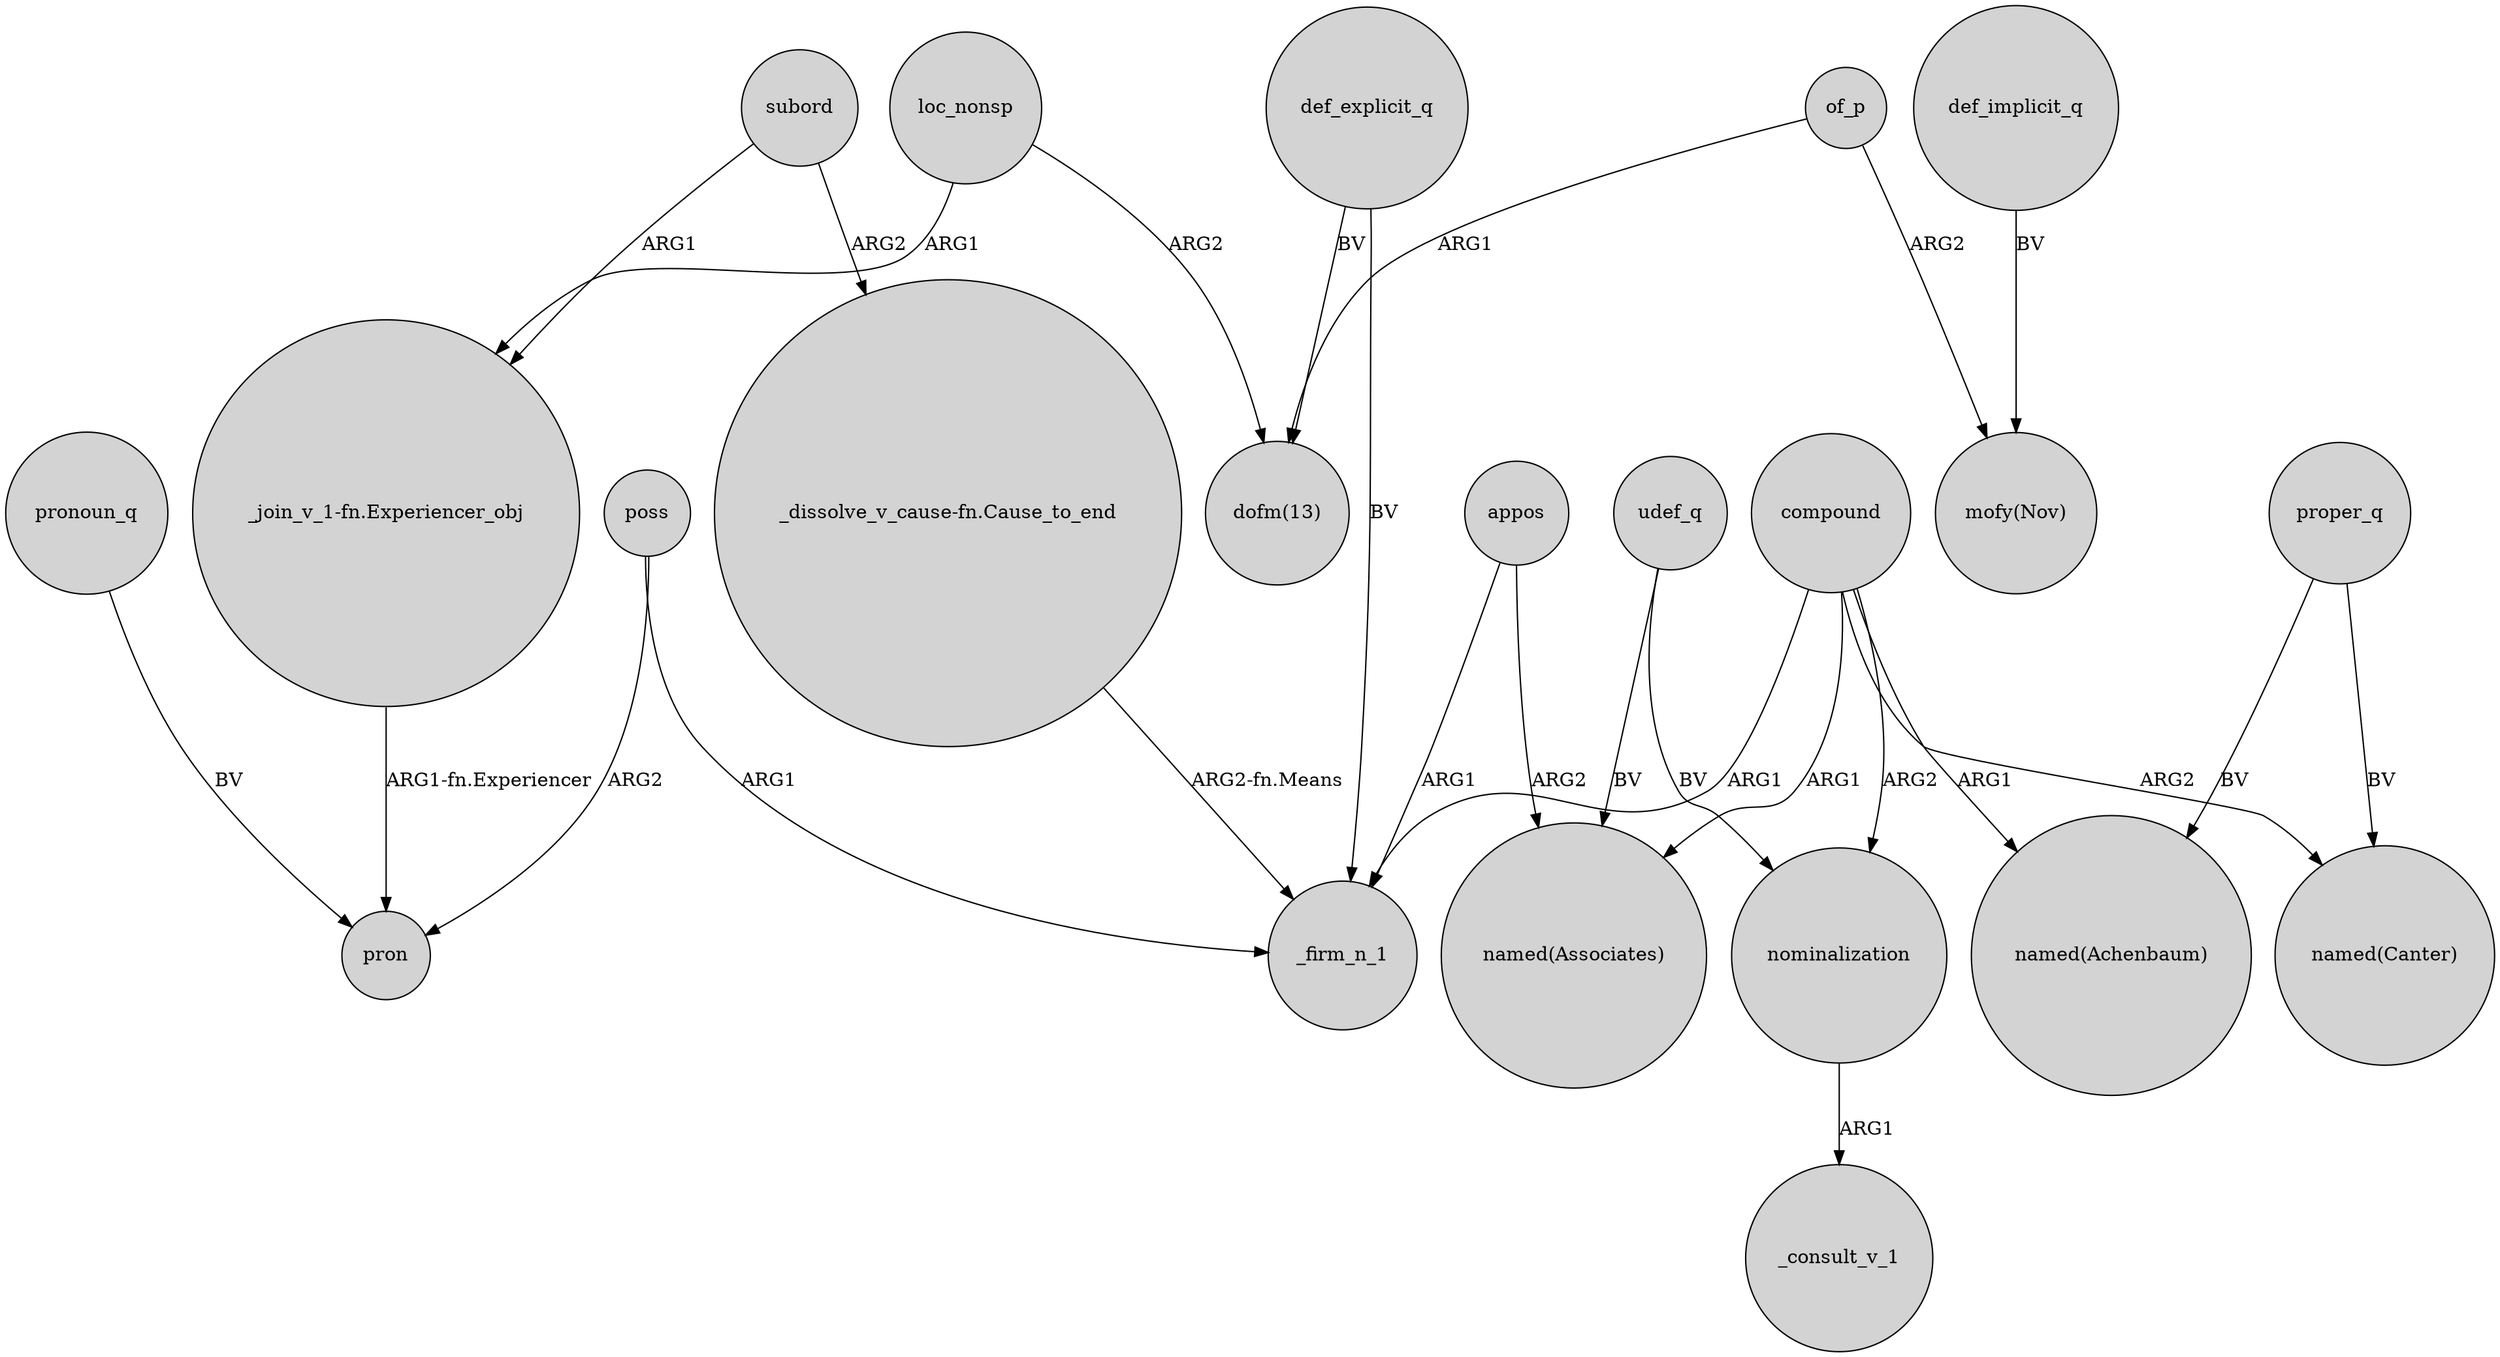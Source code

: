digraph {
	node [shape=circle style=filled]
	loc_nonsp -> "_join_v_1-fn.Experiencer_obj" [label=ARG1]
	"_join_v_1-fn.Experiencer_obj" -> pron [label="ARG1-fn.Experiencer"]
	compound -> "named(Associates)" [label=ARG1]
	subord -> "_dissolve_v_cause-fn.Cause_to_end" [label=ARG2]
	of_p -> "mofy(Nov)" [label=ARG2]
	proper_q -> "named(Canter)" [label=BV]
	compound -> "named(Canter)" [label=ARG2]
	compound -> "named(Achenbaum)" [label=ARG1]
	udef_q -> nominalization [label=BV]
	poss -> _firm_n_1 [label=ARG1]
	def_explicit_q -> "dofm(13)" [label=BV]
	"_dissolve_v_cause-fn.Cause_to_end" -> _firm_n_1 [label="ARG2-fn.Means"]
	of_p -> "dofm(13)" [label=ARG1]
	compound -> nominalization [label=ARG2]
	pronoun_q -> pron [label=BV]
	poss -> pron [label=ARG2]
	subord -> "_join_v_1-fn.Experiencer_obj" [label=ARG1]
	appos -> "named(Associates)" [label=ARG2]
	nominalization -> _consult_v_1 [label=ARG1]
	udef_q -> "named(Associates)" [label=BV]
	def_explicit_q -> _firm_n_1 [label=BV]
	loc_nonsp -> "dofm(13)" [label=ARG2]
	proper_q -> "named(Achenbaum)" [label=BV]
	appos -> _firm_n_1 [label=ARG1]
	compound -> _firm_n_1 [label=ARG1]
	def_implicit_q -> "mofy(Nov)" [label=BV]
}
